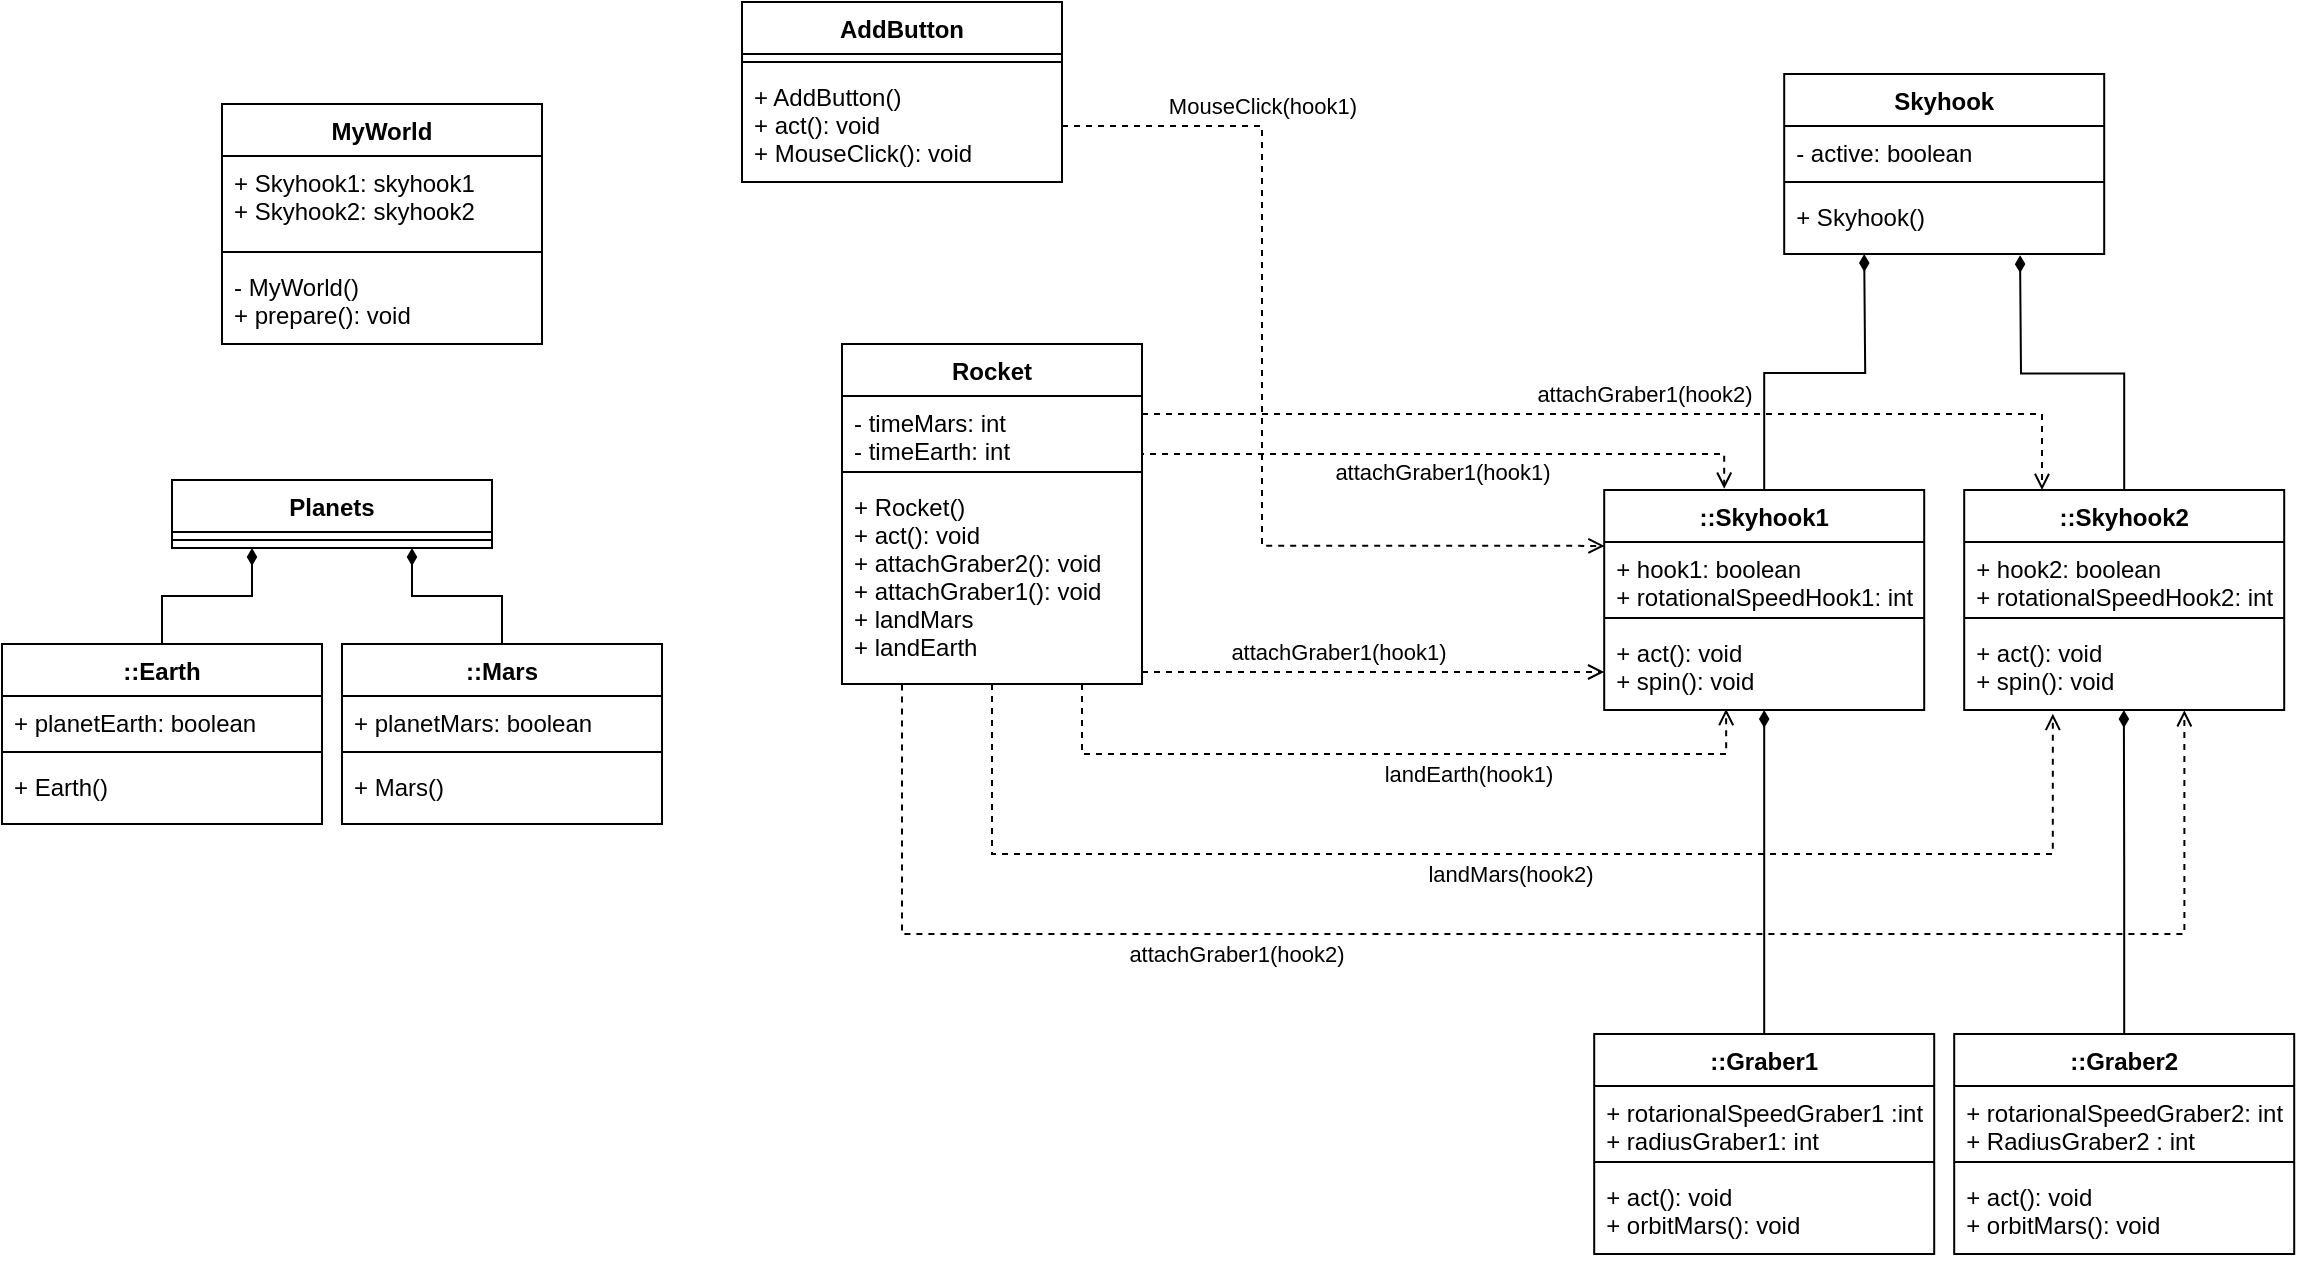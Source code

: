 <mxfile version="20.3.0" type="device"><diagram name="Page-1" id="c4acf3e9-155e-7222-9cf6-157b1a14988f"><mxGraphModel dx="2814" dy="1167" grid="1" gridSize="10" guides="1" tooltips="1" connect="1" arrows="1" fold="1" page="1" pageScale="1" pageWidth="850" pageHeight="1100" background="none" math="0" shadow="0"><root><mxCell id="0"/><mxCell id="1" parent="0"/><mxCell id="3H_3Hnzb_twWsLNVfQT7-5" value="MyWorld" style="swimlane;fontStyle=1;align=center;verticalAlign=top;childLayout=stackLayout;horizontal=1;startSize=26;horizontalStack=0;resizeParent=1;resizeParentMax=0;resizeLast=0;collapsible=1;marginBottom=0;" parent="1" vertex="1"><mxGeometry x="-470" y="290" width="160" height="120" as="geometry"><mxRectangle x="50" y="80" width="90" height="30" as="alternateBounds"/></mxGeometry></mxCell><mxCell id="3H_3Hnzb_twWsLNVfQT7-6" value="+ Skyhook1: skyhook1&#10;+ Skyhook2: skyhook2" style="text;strokeColor=none;fillColor=none;align=left;verticalAlign=top;spacingLeft=4;spacingRight=4;overflow=hidden;rotatable=0;points=[[0,0.5],[1,0.5]];portConstraint=eastwest;" parent="3H_3Hnzb_twWsLNVfQT7-5" vertex="1"><mxGeometry y="26" width="160" height="44" as="geometry"/></mxCell><mxCell id="3H_3Hnzb_twWsLNVfQT7-7" value="" style="line;strokeWidth=1;fillColor=none;align=left;verticalAlign=middle;spacingTop=-1;spacingLeft=3;spacingRight=3;rotatable=0;labelPosition=right;points=[];portConstraint=eastwest;strokeColor=inherit;" parent="3H_3Hnzb_twWsLNVfQT7-5" vertex="1"><mxGeometry y="70" width="160" height="8" as="geometry"/></mxCell><mxCell id="3H_3Hnzb_twWsLNVfQT7-8" value="- MyWorld()&#10;+ prepare(): void" style="text;strokeColor=none;fillColor=none;align=left;verticalAlign=top;spacingLeft=4;spacingRight=4;overflow=hidden;rotatable=0;points=[[0,0.5],[1,0.5]];portConstraint=eastwest;" parent="3H_3Hnzb_twWsLNVfQT7-5" vertex="1"><mxGeometry y="78" width="160" height="42" as="geometry"/></mxCell><mxCell id="3H_3Hnzb_twWsLNVfQT7-9" value="AddButton" style="swimlane;fontStyle=1;align=center;verticalAlign=top;childLayout=stackLayout;horizontal=1;startSize=26;horizontalStack=0;resizeParent=1;resizeParentMax=0;resizeLast=0;collapsible=1;marginBottom=0;" parent="1" vertex="1"><mxGeometry x="-210" y="239" width="160" height="90" as="geometry"><mxRectangle x="50" y="80" width="90" height="30" as="alternateBounds"/></mxGeometry></mxCell><mxCell id="3H_3Hnzb_twWsLNVfQT7-11" value="" style="line;strokeWidth=1;fillColor=none;align=left;verticalAlign=middle;spacingTop=-1;spacingLeft=3;spacingRight=3;rotatable=0;labelPosition=right;points=[];portConstraint=eastwest;strokeColor=inherit;" parent="3H_3Hnzb_twWsLNVfQT7-9" vertex="1"><mxGeometry y="26" width="160" height="8" as="geometry"/></mxCell><mxCell id="3H_3Hnzb_twWsLNVfQT7-12" value="+ AddButton()&#10;+ act(): void&#10;+ MouseClick(): void" style="text;strokeColor=none;fillColor=none;align=left;verticalAlign=top;spacingLeft=4;spacingRight=4;overflow=hidden;rotatable=0;points=[[0,0.5],[1,0.5]];portConstraint=eastwest;" parent="3H_3Hnzb_twWsLNVfQT7-9" vertex="1"><mxGeometry y="34" width="160" height="56" as="geometry"/></mxCell><mxCell id="3H_3Hnzb_twWsLNVfQT7-13" value="Planets" style="swimlane;fontStyle=1;align=center;verticalAlign=top;childLayout=stackLayout;horizontal=1;startSize=26;horizontalStack=0;resizeParent=1;resizeParentMax=0;resizeLast=0;collapsible=1;marginBottom=0;" parent="1" vertex="1"><mxGeometry x="-495" y="478" width="160" height="34" as="geometry"><mxRectangle x="-495" y="480" width="90" height="30" as="alternateBounds"/></mxGeometry></mxCell><mxCell id="3H_3Hnzb_twWsLNVfQT7-14" value="" style="line;strokeWidth=1;fillColor=none;align=left;verticalAlign=middle;spacingTop=-1;spacingLeft=3;spacingRight=3;rotatable=0;labelPosition=right;points=[];portConstraint=eastwest;strokeColor=inherit;" parent="3H_3Hnzb_twWsLNVfQT7-13" vertex="1"><mxGeometry y="26" width="160" height="8" as="geometry"/></mxCell><mxCell id="3H_3Hnzb_twWsLNVfQT7-24" style="edgeStyle=orthogonalEdgeStyle;rounded=0;orthogonalLoop=1;jettySize=auto;html=1;entryX=0.25;entryY=1;entryDx=0;entryDy=0;endArrow=diamondThin;endFill=1;" parent="1" source="3H_3Hnzb_twWsLNVfQT7-16" target="3H_3Hnzb_twWsLNVfQT7-13" edge="1"><mxGeometry relative="1" as="geometry"/></mxCell><mxCell id="3H_3Hnzb_twWsLNVfQT7-16" value="::Earth" style="swimlane;fontStyle=1;align=center;verticalAlign=top;childLayout=stackLayout;horizontal=1;startSize=26;horizontalStack=0;resizeParent=1;resizeParentMax=0;resizeLast=0;collapsible=1;marginBottom=0;" parent="1" vertex="1"><mxGeometry x="-580" y="560" width="160" height="90" as="geometry"><mxRectangle x="-580" y="560" width="90" height="30" as="alternateBounds"/></mxGeometry></mxCell><mxCell id="3H_3Hnzb_twWsLNVfQT7-17" value="+ planetEarth: boolean&#10;" style="text;strokeColor=none;fillColor=none;align=left;verticalAlign=top;spacingLeft=4;spacingRight=4;overflow=hidden;rotatable=0;points=[[0,0.5],[1,0.5]];portConstraint=eastwest;" parent="3H_3Hnzb_twWsLNVfQT7-16" vertex="1"><mxGeometry y="26" width="160" height="24" as="geometry"/></mxCell><mxCell id="3H_3Hnzb_twWsLNVfQT7-18" value="" style="line;strokeWidth=1;fillColor=none;align=left;verticalAlign=middle;spacingTop=-1;spacingLeft=3;spacingRight=3;rotatable=0;labelPosition=right;points=[];portConstraint=eastwest;strokeColor=inherit;" parent="3H_3Hnzb_twWsLNVfQT7-16" vertex="1"><mxGeometry y="50" width="160" height="8" as="geometry"/></mxCell><mxCell id="3H_3Hnzb_twWsLNVfQT7-19" value="+ Earth()" style="text;strokeColor=none;fillColor=none;align=left;verticalAlign=top;spacingLeft=4;spacingRight=4;overflow=hidden;rotatable=0;points=[[0,0.5],[1,0.5]];portConstraint=eastwest;" parent="3H_3Hnzb_twWsLNVfQT7-16" vertex="1"><mxGeometry y="58" width="160" height="32" as="geometry"/></mxCell><mxCell id="3H_3Hnzb_twWsLNVfQT7-25" style="edgeStyle=orthogonalEdgeStyle;rounded=0;orthogonalLoop=1;jettySize=auto;html=1;entryX=0.75;entryY=1;entryDx=0;entryDy=0;endArrow=diamondThin;endFill=1;" parent="1" source="3H_3Hnzb_twWsLNVfQT7-20" target="3H_3Hnzb_twWsLNVfQT7-13" edge="1"><mxGeometry relative="1" as="geometry"/></mxCell><mxCell id="3H_3Hnzb_twWsLNVfQT7-20" value="::Mars" style="swimlane;fontStyle=1;align=center;verticalAlign=top;childLayout=stackLayout;horizontal=1;startSize=26;horizontalStack=0;resizeParent=1;resizeParentMax=0;resizeLast=0;collapsible=1;marginBottom=0;" parent="1" vertex="1"><mxGeometry x="-410" y="560" width="160" height="90" as="geometry"><mxRectangle x="50" y="80" width="90" height="30" as="alternateBounds"/></mxGeometry></mxCell><mxCell id="3H_3Hnzb_twWsLNVfQT7-21" value="+ planetMars: boolean&#10;" style="text;strokeColor=none;fillColor=none;align=left;verticalAlign=top;spacingLeft=4;spacingRight=4;overflow=hidden;rotatable=0;points=[[0,0.5],[1,0.5]];portConstraint=eastwest;" parent="3H_3Hnzb_twWsLNVfQT7-20" vertex="1"><mxGeometry y="26" width="160" height="24" as="geometry"/></mxCell><mxCell id="3H_3Hnzb_twWsLNVfQT7-22" value="" style="line;strokeWidth=1;fillColor=none;align=left;verticalAlign=middle;spacingTop=-1;spacingLeft=3;spacingRight=3;rotatable=0;labelPosition=right;points=[];portConstraint=eastwest;strokeColor=inherit;" parent="3H_3Hnzb_twWsLNVfQT7-20" vertex="1"><mxGeometry y="50" width="160" height="8" as="geometry"/></mxCell><mxCell id="3H_3Hnzb_twWsLNVfQT7-23" value="+ Mars()" style="text;strokeColor=none;fillColor=none;align=left;verticalAlign=top;spacingLeft=4;spacingRight=4;overflow=hidden;rotatable=0;points=[[0,0.5],[1,0.5]];portConstraint=eastwest;" parent="3H_3Hnzb_twWsLNVfQT7-20" vertex="1"><mxGeometry y="58" width="160" height="32" as="geometry"/></mxCell><mxCell id="3H_3Hnzb_twWsLNVfQT7-37" value="Skyhook" style="swimlane;fontStyle=1;align=center;verticalAlign=top;childLayout=stackLayout;horizontal=1;startSize=26;horizontalStack=0;resizeParent=1;resizeParentMax=0;resizeLast=0;collapsible=1;marginBottom=0;" parent="1" vertex="1"><mxGeometry x="311.1" y="275" width="160" height="90" as="geometry"><mxRectangle x="50" y="80" width="90" height="30" as="alternateBounds"/></mxGeometry></mxCell><mxCell id="3H_3Hnzb_twWsLNVfQT7-38" value="- active: boolean" style="text;strokeColor=none;fillColor=none;align=left;verticalAlign=top;spacingLeft=4;spacingRight=4;overflow=hidden;rotatable=0;points=[[0,0.5],[1,0.5]];portConstraint=eastwest;" parent="3H_3Hnzb_twWsLNVfQT7-37" vertex="1"><mxGeometry y="26" width="160" height="24" as="geometry"/></mxCell><mxCell id="3H_3Hnzb_twWsLNVfQT7-39" value="" style="line;strokeWidth=1;fillColor=none;align=left;verticalAlign=middle;spacingTop=-1;spacingLeft=3;spacingRight=3;rotatable=0;labelPosition=right;points=[];portConstraint=eastwest;strokeColor=inherit;" parent="3H_3Hnzb_twWsLNVfQT7-37" vertex="1"><mxGeometry y="50" width="160" height="8" as="geometry"/></mxCell><mxCell id="3H_3Hnzb_twWsLNVfQT7-40" value="+ Skyhook()" style="text;strokeColor=none;fillColor=none;align=left;verticalAlign=top;spacingLeft=4;spacingRight=4;overflow=hidden;rotatable=0;points=[[0,0.5],[1,0.5]];portConstraint=eastwest;" parent="3H_3Hnzb_twWsLNVfQT7-37" vertex="1"><mxGeometry y="58" width="160" height="32" as="geometry"/></mxCell><mxCell id="3H_3Hnzb_twWsLNVfQT7-65" style="edgeStyle=orthogonalEdgeStyle;rounded=0;orthogonalLoop=1;jettySize=auto;html=1;entryX=0.25;entryY=1;entryDx=0;entryDy=0;endArrow=diamondThin;endFill=1;" parent="1" source="3H_3Hnzb_twWsLNVfQT7-41" edge="1"><mxGeometry relative="1" as="geometry"><mxPoint x="351.1" y="365" as="targetPoint"/></mxGeometry></mxCell><mxCell id="3H_3Hnzb_twWsLNVfQT7-41" value="::Skyhook1" style="swimlane;fontStyle=1;align=center;verticalAlign=top;childLayout=stackLayout;horizontal=1;startSize=26;horizontalStack=0;resizeParent=1;resizeParentMax=0;resizeLast=0;collapsible=1;marginBottom=0;" parent="1" vertex="1"><mxGeometry x="221.1" y="483" width="160" height="110" as="geometry"><mxRectangle x="50" y="80" width="90" height="30" as="alternateBounds"/></mxGeometry></mxCell><mxCell id="3H_3Hnzb_twWsLNVfQT7-42" value="+ hook1: boolean&#10;+ rotationalSpeedHook1: int" style="text;strokeColor=none;fillColor=none;align=left;verticalAlign=top;spacingLeft=4;spacingRight=4;overflow=hidden;rotatable=0;points=[[0,0.5],[1,0.5]];portConstraint=eastwest;" parent="3H_3Hnzb_twWsLNVfQT7-41" vertex="1"><mxGeometry y="26" width="160" height="34" as="geometry"/></mxCell><mxCell id="3H_3Hnzb_twWsLNVfQT7-43" value="" style="line;strokeWidth=1;fillColor=none;align=left;verticalAlign=middle;spacingTop=-1;spacingLeft=3;spacingRight=3;rotatable=0;labelPosition=right;points=[];portConstraint=eastwest;strokeColor=inherit;" parent="3H_3Hnzb_twWsLNVfQT7-41" vertex="1"><mxGeometry y="60" width="160" height="8" as="geometry"/></mxCell><mxCell id="3H_3Hnzb_twWsLNVfQT7-44" value="+ act(): void&#10;+ spin(): void" style="text;strokeColor=none;fillColor=none;align=left;verticalAlign=top;spacingLeft=4;spacingRight=4;overflow=hidden;rotatable=0;points=[[0,0.5],[1,0.5]];portConstraint=eastwest;" parent="3H_3Hnzb_twWsLNVfQT7-41" vertex="1"><mxGeometry y="68" width="160" height="42" as="geometry"/></mxCell><mxCell id="3H_3Hnzb_twWsLNVfQT7-66" style="edgeStyle=orthogonalEdgeStyle;rounded=0;orthogonalLoop=1;jettySize=auto;html=1;entryX=0.737;entryY=1.018;entryDx=0;entryDy=0;entryPerimeter=0;endArrow=diamondThin;endFill=1;" parent="1" source="3H_3Hnzb_twWsLNVfQT7-49" edge="1"><mxGeometry relative="1" as="geometry"><mxPoint x="429.02" y="365.576" as="targetPoint"/></mxGeometry></mxCell><mxCell id="3H_3Hnzb_twWsLNVfQT7-49" value="::Skyhook2" style="swimlane;fontStyle=1;align=center;verticalAlign=top;childLayout=stackLayout;horizontal=1;startSize=26;horizontalStack=0;resizeParent=1;resizeParentMax=0;resizeLast=0;collapsible=1;marginBottom=0;" parent="1" vertex="1"><mxGeometry x="401.1" y="483" width="160" height="110" as="geometry"><mxRectangle x="50" y="80" width="90" height="30" as="alternateBounds"/></mxGeometry></mxCell><mxCell id="3H_3Hnzb_twWsLNVfQT7-50" value="+ hook2: boolean&#10;+ rotationalSpeedHook2: int" style="text;strokeColor=none;fillColor=none;align=left;verticalAlign=top;spacingLeft=4;spacingRight=4;overflow=hidden;rotatable=0;points=[[0,0.5],[1,0.5]];portConstraint=eastwest;" parent="3H_3Hnzb_twWsLNVfQT7-49" vertex="1"><mxGeometry y="26" width="160" height="34" as="geometry"/></mxCell><mxCell id="3H_3Hnzb_twWsLNVfQT7-51" value="" style="line;strokeWidth=1;fillColor=none;align=left;verticalAlign=middle;spacingTop=-1;spacingLeft=3;spacingRight=3;rotatable=0;labelPosition=right;points=[];portConstraint=eastwest;strokeColor=inherit;" parent="3H_3Hnzb_twWsLNVfQT7-49" vertex="1"><mxGeometry y="60" width="160" height="8" as="geometry"/></mxCell><mxCell id="3H_3Hnzb_twWsLNVfQT7-52" value="+ act(): void&#10;+ spin(): void" style="text;strokeColor=none;fillColor=none;align=left;verticalAlign=top;spacingLeft=4;spacingRight=4;overflow=hidden;rotatable=0;points=[[0,0.5],[1,0.5]];portConstraint=eastwest;" parent="3H_3Hnzb_twWsLNVfQT7-49" vertex="1"><mxGeometry y="68" width="160" height="42" as="geometry"/></mxCell><mxCell id="3H_3Hnzb_twWsLNVfQT7-61" style="edgeStyle=orthogonalEdgeStyle;rounded=0;orthogonalLoop=1;jettySize=auto;html=1;entryX=0.5;entryY=1;entryDx=0;entryDy=0;endArrow=diamondThin;endFill=1;" parent="1" source="3H_3Hnzb_twWsLNVfQT7-53" target="3H_3Hnzb_twWsLNVfQT7-41" edge="1"><mxGeometry relative="1" as="geometry"/></mxCell><mxCell id="3H_3Hnzb_twWsLNVfQT7-53" value="::Graber1" style="swimlane;fontStyle=1;align=center;verticalAlign=top;childLayout=stackLayout;horizontal=1;startSize=26;horizontalStack=0;resizeParent=1;resizeParentMax=0;resizeLast=0;collapsible=1;marginBottom=0;" parent="1" vertex="1"><mxGeometry x="216.1" y="755" width="170" height="110" as="geometry"><mxRectangle x="50" y="80" width="90" height="30" as="alternateBounds"/></mxGeometry></mxCell><mxCell id="3H_3Hnzb_twWsLNVfQT7-54" value="+ rotarionalSpeedGraber1 :int&#10;+ radiusGraber1: int" style="text;strokeColor=none;fillColor=none;align=left;verticalAlign=top;spacingLeft=4;spacingRight=4;overflow=hidden;rotatable=0;points=[[0,0.5],[1,0.5]];portConstraint=eastwest;" parent="3H_3Hnzb_twWsLNVfQT7-53" vertex="1"><mxGeometry y="26" width="170" height="34" as="geometry"/></mxCell><mxCell id="3H_3Hnzb_twWsLNVfQT7-55" value="" style="line;strokeWidth=1;fillColor=none;align=left;verticalAlign=middle;spacingTop=-1;spacingLeft=3;spacingRight=3;rotatable=0;labelPosition=right;points=[];portConstraint=eastwest;strokeColor=inherit;" parent="3H_3Hnzb_twWsLNVfQT7-53" vertex="1"><mxGeometry y="60" width="170" height="8" as="geometry"/></mxCell><mxCell id="3H_3Hnzb_twWsLNVfQT7-56" value="+ act(): void&#10;+ orbitMars(): void" style="text;strokeColor=none;fillColor=none;align=left;verticalAlign=top;spacingLeft=4;spacingRight=4;overflow=hidden;rotatable=0;points=[[0,0.5],[1,0.5]];portConstraint=eastwest;" parent="3H_3Hnzb_twWsLNVfQT7-53" vertex="1"><mxGeometry y="68" width="170" height="42" as="geometry"/></mxCell><mxCell id="3H_3Hnzb_twWsLNVfQT7-64" style="edgeStyle=orthogonalEdgeStyle;rounded=0;orthogonalLoop=1;jettySize=auto;html=1;entryX=0.499;entryY=1.001;entryDx=0;entryDy=0;entryPerimeter=0;endArrow=diamondThin;endFill=1;" parent="1" source="3H_3Hnzb_twWsLNVfQT7-57" target="3H_3Hnzb_twWsLNVfQT7-52" edge="1"><mxGeometry relative="1" as="geometry"/></mxCell><mxCell id="3H_3Hnzb_twWsLNVfQT7-57" value="::Graber2" style="swimlane;fontStyle=1;align=center;verticalAlign=top;childLayout=stackLayout;horizontal=1;startSize=26;horizontalStack=0;resizeParent=1;resizeParentMax=0;resizeLast=0;collapsible=1;marginBottom=0;" parent="1" vertex="1"><mxGeometry x="396.1" y="755" width="170" height="110" as="geometry"><mxRectangle x="50" y="80" width="90" height="30" as="alternateBounds"/></mxGeometry></mxCell><mxCell id="3H_3Hnzb_twWsLNVfQT7-58" value="+ rotarionalSpeedGraber2: int&#10;+ RadiusGraber2 : int" style="text;strokeColor=none;fillColor=none;align=left;verticalAlign=top;spacingLeft=4;spacingRight=4;overflow=hidden;rotatable=0;points=[[0,0.5],[1,0.5]];portConstraint=eastwest;" parent="3H_3Hnzb_twWsLNVfQT7-57" vertex="1"><mxGeometry y="26" width="170" height="34" as="geometry"/></mxCell><mxCell id="3H_3Hnzb_twWsLNVfQT7-59" value="" style="line;strokeWidth=1;fillColor=none;align=left;verticalAlign=middle;spacingTop=-1;spacingLeft=3;spacingRight=3;rotatable=0;labelPosition=right;points=[];portConstraint=eastwest;strokeColor=inherit;" parent="3H_3Hnzb_twWsLNVfQT7-57" vertex="1"><mxGeometry y="60" width="170" height="8" as="geometry"/></mxCell><mxCell id="3H_3Hnzb_twWsLNVfQT7-60" value="+ act(): void&#10;+ orbitMars(): void" style="text;strokeColor=none;fillColor=none;align=left;verticalAlign=top;spacingLeft=4;spacingRight=4;overflow=hidden;rotatable=0;points=[[0,0.5],[1,0.5]];portConstraint=eastwest;" parent="3H_3Hnzb_twWsLNVfQT7-57" vertex="1"><mxGeometry y="68" width="170" height="42" as="geometry"/></mxCell><mxCell id="O70tf4-NumV8qiCRo3TR-1" value="Rocket" style="swimlane;fontStyle=1;align=center;verticalAlign=top;childLayout=stackLayout;horizontal=1;startSize=26;horizontalStack=0;resizeParent=1;resizeParentMax=0;resizeLast=0;collapsible=1;marginBottom=0;" parent="1" vertex="1"><mxGeometry x="-160" y="410" width="150" height="170" as="geometry"><mxRectangle x="50" y="80" width="90" height="30" as="alternateBounds"/></mxGeometry></mxCell><mxCell id="O70tf4-NumV8qiCRo3TR-2" value="- timeMars: int&#10;- timeEarth: int" style="text;strokeColor=none;fillColor=none;align=left;verticalAlign=top;spacingLeft=4;spacingRight=4;overflow=hidden;rotatable=0;points=[[0,0.5],[1,0.5]];portConstraint=eastwest;" parent="O70tf4-NumV8qiCRo3TR-1" vertex="1"><mxGeometry y="26" width="150" height="34" as="geometry"/></mxCell><mxCell id="O70tf4-NumV8qiCRo3TR-3" value="" style="line;strokeWidth=1;fillColor=none;align=left;verticalAlign=middle;spacingTop=-1;spacingLeft=3;spacingRight=3;rotatable=0;labelPosition=right;points=[];portConstraint=eastwest;strokeColor=inherit;" parent="O70tf4-NumV8qiCRo3TR-1" vertex="1"><mxGeometry y="60" width="150" height="8" as="geometry"/></mxCell><mxCell id="O70tf4-NumV8qiCRo3TR-4" value="+ Rocket()&#10;+ act(): void&#10;+ attachGraber2(): void&#10;+ attachGraber1(): void&#10;+ landMars&#10;+ landEarth" style="text;strokeColor=none;fillColor=none;align=left;verticalAlign=top;spacingLeft=4;spacingRight=4;overflow=hidden;rotatable=0;points=[[0,0.5],[1,0.5]];portConstraint=eastwest;" parent="O70tf4-NumV8qiCRo3TR-1" vertex="1"><mxGeometry y="68" width="150" height="102" as="geometry"/></mxCell><mxCell id="O70tf4-NumV8qiCRo3TR-5" style="edgeStyle=orthogonalEdgeStyle;rounded=0;orthogonalLoop=1;jettySize=auto;html=1;endArrow=open;endFill=0;dashed=1;" parent="1" target="3H_3Hnzb_twWsLNVfQT7-44" edge="1"><mxGeometry relative="1" as="geometry"><Array as="points"><mxPoint x="160" y="574"/><mxPoint x="160" y="574"/></Array><mxPoint x="-10" y="574.0" as="sourcePoint"/><mxPoint x="221.1" y="571" as="targetPoint"/></mxGeometry></mxCell><mxCell id="O70tf4-NumV8qiCRo3TR-6" value="attachGraber1(hook1)" style="edgeLabel;html=1;align=center;verticalAlign=middle;resizable=0;points=[];" parent="O70tf4-NumV8qiCRo3TR-5" vertex="1" connectable="0"><mxGeometry x="-0.157" y="2" relative="1" as="geometry"><mxPoint y="-8" as="offset"/></mxGeometry></mxCell><mxCell id="O70tf4-NumV8qiCRo3TR-7" style="edgeStyle=orthogonalEdgeStyle;rounded=0;orthogonalLoop=1;jettySize=auto;html=1;dashed=1;endArrow=open;endFill=0;jumpStyle=none;" parent="1" source="O70tf4-NumV8qiCRo3TR-2" target="3H_3Hnzb_twWsLNVfQT7-49" edge="1"><mxGeometry relative="1" as="geometry"><Array as="points"><mxPoint x="440" y="445"/></Array></mxGeometry></mxCell><mxCell id="O70tf4-NumV8qiCRo3TR-8" value="attachGraber1(hook2)" style="edgeLabel;html=1;align=center;verticalAlign=middle;resizable=0;points=[];" parent="O70tf4-NumV8qiCRo3TR-7" vertex="1" connectable="0"><mxGeometry x="-0.392" y="2" relative="1" as="geometry"><mxPoint x="102" y="-8" as="offset"/></mxGeometry></mxCell><mxCell id="O70tf4-NumV8qiCRo3TR-9" style="edgeStyle=orthogonalEdgeStyle;rounded=0;orthogonalLoop=1;jettySize=auto;html=1;dashed=1;endArrow=open;endFill=0;jumpStyle=none;entryX=0.375;entryY=-0.006;entryDx=0;entryDy=0;entryPerimeter=0;" parent="1" target="3H_3Hnzb_twWsLNVfQT7-41" edge="1"><mxGeometry relative="1" as="geometry"><mxPoint x="-10" y="465" as="sourcePoint"/><mxPoint x="130" y="415" as="targetPoint"/><Array as="points"><mxPoint x="-10" y="458"/><mxPoint x="-10" y="465"/><mxPoint x="281" y="465"/></Array></mxGeometry></mxCell><mxCell id="O70tf4-NumV8qiCRo3TR-10" value="attachGraber1(hook1)" style="edgeLabel;html=1;align=center;verticalAlign=middle;resizable=0;points=[];" parent="O70tf4-NumV8qiCRo3TR-9" vertex="1" connectable="0"><mxGeometry x="-0.392" y="2" relative="1" as="geometry"><mxPoint x="66" y="11" as="offset"/></mxGeometry></mxCell><mxCell id="O70tf4-NumV8qiCRo3TR-13" style="edgeStyle=orthogonalEdgeStyle;rounded=0;orthogonalLoop=1;jettySize=auto;html=1;endArrow=open;endFill=0;dashed=1;entryX=0.688;entryY=1.004;entryDx=0;entryDy=0;entryPerimeter=0;exitX=0.2;exitY=1.002;exitDx=0;exitDy=0;exitPerimeter=0;" parent="1" target="3H_3Hnzb_twWsLNVfQT7-52" edge="1" source="O70tf4-NumV8qiCRo3TR-4"><mxGeometry relative="1" as="geometry"><mxPoint x="-230" y="585" as="sourcePoint"/><mxPoint x="360" y="555.5" as="targetPoint"/><Array as="points"><mxPoint x="-130" y="705"/><mxPoint x="511" y="705"/></Array></mxGeometry></mxCell><mxCell id="O70tf4-NumV8qiCRo3TR-14" value="attachGraber1(hook2)" style="edgeLabel;html=1;align=center;verticalAlign=middle;resizable=0;points=[];" parent="O70tf4-NumV8qiCRo3TR-13" vertex="1" connectable="0"><mxGeometry x="-0.157" y="2" relative="1" as="geometry"><mxPoint x="-78" y="12" as="offset"/></mxGeometry></mxCell><mxCell id="O70tf4-NumV8qiCRo3TR-16" style="edgeStyle=orthogonalEdgeStyle;rounded=0;jumpStyle=none;orthogonalLoop=1;jettySize=auto;html=1;entryX=0.381;entryY=0.988;entryDx=0;entryDy=0;entryPerimeter=0;dashed=1;endArrow=open;endFill=0;" parent="1" source="O70tf4-NumV8qiCRo3TR-4" target="3H_3Hnzb_twWsLNVfQT7-44" edge="1"><mxGeometry relative="1" as="geometry"><Array as="points"><mxPoint x="-40" y="615"/><mxPoint x="282" y="615"/></Array></mxGeometry></mxCell><mxCell id="O70tf4-NumV8qiCRo3TR-17" value="landEarth(hook1)" style="edgeLabel;html=1;align=center;verticalAlign=middle;resizable=0;points=[];" parent="O70tf4-NumV8qiCRo3TR-16" vertex="1" connectable="0"><mxGeometry x="-0.318" relative="1" as="geometry"><mxPoint x="98" y="10" as="offset"/></mxGeometry></mxCell><mxCell id="O70tf4-NumV8qiCRo3TR-18" style="edgeStyle=orthogonalEdgeStyle;rounded=0;jumpStyle=none;orthogonalLoop=1;jettySize=auto;html=1;entryX=0.277;entryY=1.046;entryDx=0;entryDy=0;entryPerimeter=0;dashed=1;endArrow=open;endFill=0;" parent="1" source="O70tf4-NumV8qiCRo3TR-4" target="3H_3Hnzb_twWsLNVfQT7-52" edge="1"><mxGeometry relative="1" as="geometry"><Array as="points"><mxPoint x="-85" y="665"/><mxPoint x="445" y="665"/></Array></mxGeometry></mxCell><mxCell id="O70tf4-NumV8qiCRo3TR-19" value="landMars(hook2)" style="edgeLabel;html=1;align=center;verticalAlign=middle;resizable=0;points=[];" parent="O70tf4-NumV8qiCRo3TR-18" vertex="1" connectable="0"><mxGeometry x="-0.553" y="-1" relative="1" as="geometry"><mxPoint x="191" y="9" as="offset"/></mxGeometry></mxCell><mxCell id="O70tf4-NumV8qiCRo3TR-20" style="edgeStyle=orthogonalEdgeStyle;rounded=0;jumpStyle=none;orthogonalLoop=1;jettySize=auto;html=1;dashed=1;endArrow=open;endFill=0;entryX=0.001;entryY=0.057;entryDx=0;entryDy=0;entryPerimeter=0;" parent="1" source="3H_3Hnzb_twWsLNVfQT7-12" target="3H_3Hnzb_twWsLNVfQT7-42" edge="1"><mxGeometry relative="1" as="geometry"><mxPoint x="220" y="515" as="targetPoint"/><Array as="points"><mxPoint x="50" y="301"/><mxPoint x="50" y="511"/></Array></mxGeometry></mxCell><mxCell id="O70tf4-NumV8qiCRo3TR-21" value="MouseClick(hook1)" style="edgeLabel;html=1;align=center;verticalAlign=middle;resizable=0;points=[];" parent="O70tf4-NumV8qiCRo3TR-20" vertex="1" connectable="0"><mxGeometry x="-0.415" y="1" relative="1" as="geometry"><mxPoint x="-1" y="-51" as="offset"/></mxGeometry></mxCell></root></mxGraphModel></diagram></mxfile>